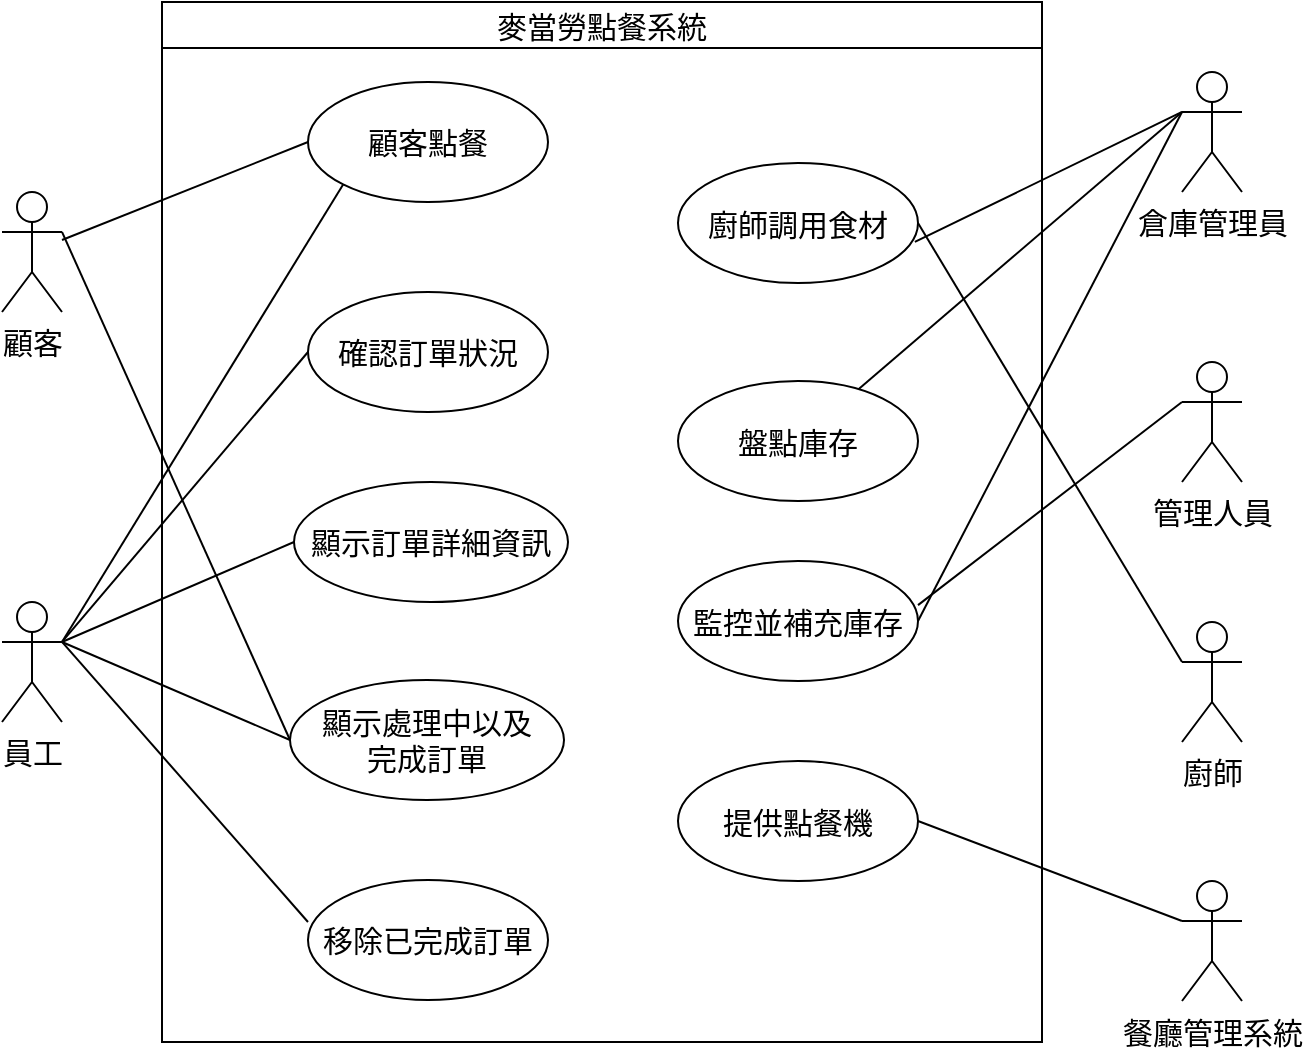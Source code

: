 <mxfile>
    <diagram id="BchvI7WIYb1rJNrYavdt" name="使用案例圖">
        <mxGraphModel dx="1002" dy="568" grid="1" gridSize="10" guides="1" tooltips="1" connect="1" arrows="1" fold="1" page="1" pageScale="1" pageWidth="827" pageHeight="1169" math="0" shadow="0">
            <root>
                <mxCell id="0"/>
                <mxCell id="1" parent="0"/>
                <mxCell id="S_wn4UYpw5f5jdBztWyt-140" value="&lt;span style=&quot;font-size: 15px;&quot;&gt;麥當勞點餐系統&lt;/span&gt;" style="swimlane;whiteSpace=wrap;html=1;labelBackgroundColor=none;fontStyle=0;fontSize=15;" parent="1" vertex="1">
                    <mxGeometry x="200" y="120" width="440" height="520" as="geometry"/>
                </mxCell>
                <mxCell id="S_wn4UYpw5f5jdBztWyt-142" value="顧客點餐" style="ellipse;whiteSpace=wrap;html=1;fontSize=15;" parent="S_wn4UYpw5f5jdBztWyt-140" vertex="1">
                    <mxGeometry x="73" y="40" width="120" height="60" as="geometry"/>
                </mxCell>
                <mxCell id="S_wn4UYpw5f5jdBztWyt-146" value="確認訂單狀況" style="ellipse;whiteSpace=wrap;html=1;fontSize=15;" parent="S_wn4UYpw5f5jdBztWyt-140" vertex="1">
                    <mxGeometry x="73" y="145" width="120" height="60" as="geometry"/>
                </mxCell>
                <mxCell id="S_wn4UYpw5f5jdBztWyt-143" value="顯示訂單詳細資訊" style="ellipse;whiteSpace=wrap;html=1;fontSize=15;" parent="S_wn4UYpw5f5jdBztWyt-140" vertex="1">
                    <mxGeometry x="66" y="240" width="137" height="60" as="geometry"/>
                </mxCell>
                <mxCell id="S_wn4UYpw5f5jdBztWyt-141" value="顯示處理中以及&lt;br style=&quot;font-size: 15px;&quot;&gt;完成訂單" style="ellipse;whiteSpace=wrap;html=1;fontSize=15;" parent="S_wn4UYpw5f5jdBztWyt-140" vertex="1">
                    <mxGeometry x="64" y="339" width="137" height="60" as="geometry"/>
                </mxCell>
                <mxCell id="S_wn4UYpw5f5jdBztWyt-144" value="移除已完成訂單" style="ellipse;whiteSpace=wrap;html=1;fontSize=15;" parent="S_wn4UYpw5f5jdBztWyt-140" vertex="1">
                    <mxGeometry x="73" y="439" width="120" height="60" as="geometry"/>
                </mxCell>
                <mxCell id="S_wn4UYpw5f5jdBztWyt-145" value="廚師調用食材" style="ellipse;whiteSpace=wrap;html=1;fontSize=15;" parent="S_wn4UYpw5f5jdBztWyt-140" vertex="1">
                    <mxGeometry x="258" y="80.5" width="120" height="60" as="geometry"/>
                </mxCell>
                <mxCell id="S_wn4UYpw5f5jdBztWyt-173" value="盤點庫存" style="ellipse;whiteSpace=wrap;html=1;fontSize=15;" parent="S_wn4UYpw5f5jdBztWyt-140" vertex="1">
                    <mxGeometry x="258" y="189.5" width="120" height="60" as="geometry"/>
                </mxCell>
                <mxCell id="S_wn4UYpw5f5jdBztWyt-175" value="提供點餐機" style="ellipse;whiteSpace=wrap;html=1;fontSize=15;" parent="S_wn4UYpw5f5jdBztWyt-140" vertex="1">
                    <mxGeometry x="258" y="379.5" width="120" height="60" as="geometry"/>
                </mxCell>
                <mxCell id="S_wn4UYpw5f5jdBztWyt-174" value="監控並補充庫存" style="ellipse;whiteSpace=wrap;html=1;fontSize=15;" parent="S_wn4UYpw5f5jdBztWyt-140" vertex="1">
                    <mxGeometry x="258" y="279.5" width="120" height="60" as="geometry"/>
                </mxCell>
                <mxCell id="S_wn4UYpw5f5jdBztWyt-150" value="顧客" style="shape=umlActor;verticalLabelPosition=bottom;verticalAlign=top;html=1;outlineConnect=0;fontSize=15;" parent="1" vertex="1">
                    <mxGeometry x="120" y="215" width="30" height="60" as="geometry"/>
                </mxCell>
                <mxCell id="S_wn4UYpw5f5jdBztWyt-149" value="員工" style="shape=umlActor;verticalLabelPosition=bottom;verticalAlign=top;html=1;outlineConnect=0;fontSize=15;" parent="1" vertex="1">
                    <mxGeometry x="120" y="420" width="30" height="60" as="geometry"/>
                </mxCell>
                <mxCell id="S_wn4UYpw5f5jdBztWyt-176" value="倉庫管理員" style="shape=umlActor;verticalLabelPosition=bottom;verticalAlign=top;html=1;outlineConnect=0;fontSize=15;" parent="1" vertex="1">
                    <mxGeometry x="710" y="155" width="30" height="60" as="geometry"/>
                </mxCell>
                <mxCell id="S_wn4UYpw5f5jdBztWyt-177" value="管理人員" style="shape=umlActor;verticalLabelPosition=bottom;verticalAlign=top;html=1;outlineConnect=0;fontSize=15;" parent="1" vertex="1">
                    <mxGeometry x="710" y="300" width="30" height="60" as="geometry"/>
                </mxCell>
                <mxCell id="S_wn4UYpw5f5jdBztWyt-178" value="餐廳管理系統" style="shape=umlActor;verticalLabelPosition=bottom;verticalAlign=top;html=1;outlineConnect=0;fontSize=15;" parent="1" vertex="1">
                    <mxGeometry x="710" y="559.5" width="30" height="60" as="geometry"/>
                </mxCell>
                <mxCell id="S_wn4UYpw5f5jdBztWyt-181" value="" style="endArrow=none;html=1;fontColor=#FFFFFF;entryX=0;entryY=0.5;entryDx=0;entryDy=0;fontSize=15;" parent="1" source="S_wn4UYpw5f5jdBztWyt-150" target="S_wn4UYpw5f5jdBztWyt-142" edge="1">
                    <mxGeometry width="50" height="50" relative="1" as="geometry">
                        <mxPoint x="220" y="250" as="sourcePoint"/>
                        <mxPoint x="440" y="350" as="targetPoint"/>
                    </mxGeometry>
                </mxCell>
                <mxCell id="S_wn4UYpw5f5jdBztWyt-182" value="" style="endArrow=none;html=1;fontColor=#FFFFFF;entryX=0;entryY=1;entryDx=0;entryDy=0;exitX=1;exitY=0.333;exitDx=0;exitDy=0;exitPerimeter=0;fontSize=15;" parent="1" source="S_wn4UYpw5f5jdBztWyt-149" target="S_wn4UYpw5f5jdBztWyt-142" edge="1">
                    <mxGeometry width="50" height="50" relative="1" as="geometry">
                        <mxPoint x="160" y="247.826" as="sourcePoint"/>
                        <mxPoint x="260" y="200" as="targetPoint"/>
                    </mxGeometry>
                </mxCell>
                <mxCell id="S_wn4UYpw5f5jdBztWyt-183" value="" style="endArrow=none;html=1;fontColor=#FFFFFF;entryX=0;entryY=0.5;entryDx=0;entryDy=0;exitX=1;exitY=0.333;exitDx=0;exitDy=0;exitPerimeter=0;fontSize=15;" parent="1" source="S_wn4UYpw5f5jdBztWyt-149" target="S_wn4UYpw5f5jdBztWyt-146" edge="1">
                    <mxGeometry width="50" height="50" relative="1" as="geometry">
                        <mxPoint x="170" y="257.826" as="sourcePoint"/>
                        <mxPoint x="270" y="210" as="targetPoint"/>
                    </mxGeometry>
                </mxCell>
                <mxCell id="S_wn4UYpw5f5jdBztWyt-184" value="" style="endArrow=none;html=1;fontColor=#FFFFFF;entryX=0;entryY=0.5;entryDx=0;entryDy=0;exitX=1;exitY=0.333;exitDx=0;exitDy=0;exitPerimeter=0;fontSize=15;" parent="1" source="S_wn4UYpw5f5jdBztWyt-149" target="S_wn4UYpw5f5jdBztWyt-143" edge="1">
                    <mxGeometry width="50" height="50" relative="1" as="geometry">
                        <mxPoint x="180" y="267.826" as="sourcePoint"/>
                        <mxPoint x="280" y="220" as="targetPoint"/>
                    </mxGeometry>
                </mxCell>
                <mxCell id="S_wn4UYpw5f5jdBztWyt-185" value="" style="endArrow=none;html=1;fontColor=#FFFFFF;entryX=0;entryY=0.5;entryDx=0;entryDy=0;exitX=1;exitY=0.333;exitDx=0;exitDy=0;exitPerimeter=0;fontSize=15;" parent="1" source="S_wn4UYpw5f5jdBztWyt-150" target="S_wn4UYpw5f5jdBztWyt-141" edge="1">
                    <mxGeometry width="50" height="50" relative="1" as="geometry">
                        <mxPoint x="190" y="277.826" as="sourcePoint"/>
                        <mxPoint x="290" y="230" as="targetPoint"/>
                    </mxGeometry>
                </mxCell>
                <mxCell id="S_wn4UYpw5f5jdBztWyt-186" value="" style="endArrow=none;html=1;fontColor=#FFFFFF;entryX=0;entryY=0.5;entryDx=0;entryDy=0;exitX=1;exitY=0.333;exitDx=0;exitDy=0;exitPerimeter=0;fontSize=15;" parent="1" source="S_wn4UYpw5f5jdBztWyt-149" target="S_wn4UYpw5f5jdBztWyt-141" edge="1">
                    <mxGeometry width="50" height="50" relative="1" as="geometry">
                        <mxPoint x="200" y="287.826" as="sourcePoint"/>
                        <mxPoint x="300" y="240" as="targetPoint"/>
                    </mxGeometry>
                </mxCell>
                <mxCell id="S_wn4UYpw5f5jdBztWyt-187" value="" style="endArrow=none;html=1;fontColor=#FFFFFF;entryX=0;entryY=0.35;entryDx=0;entryDy=0;entryPerimeter=0;exitX=1;exitY=0.333;exitDx=0;exitDy=0;exitPerimeter=0;fontSize=15;" parent="1" source="S_wn4UYpw5f5jdBztWyt-149" target="S_wn4UYpw5f5jdBztWyt-144" edge="1">
                    <mxGeometry width="50" height="50" relative="1" as="geometry">
                        <mxPoint x="210" y="297.826" as="sourcePoint"/>
                        <mxPoint x="310" y="250" as="targetPoint"/>
                    </mxGeometry>
                </mxCell>
                <mxCell id="S_wn4UYpw5f5jdBztWyt-188" value="" style="endArrow=none;html=1;fontColor=#FFFFFF;entryX=0;entryY=0.333;entryDx=0;entryDy=0;entryPerimeter=0;exitX=0.987;exitY=0.658;exitDx=0;exitDy=0;exitPerimeter=0;fontSize=15;" parent="1" source="S_wn4UYpw5f5jdBztWyt-145" target="S_wn4UYpw5f5jdBztWyt-176" edge="1">
                    <mxGeometry width="50" height="50" relative="1" as="geometry">
                        <mxPoint x="220" y="307.826" as="sourcePoint"/>
                        <mxPoint x="320" y="260" as="targetPoint"/>
                    </mxGeometry>
                </mxCell>
                <mxCell id="S_wn4UYpw5f5jdBztWyt-189" value="" style="endArrow=none;html=1;fontColor=#FFFFFF;entryX=0;entryY=0.333;entryDx=0;entryDy=0;entryPerimeter=0;fontSize=15;" parent="1" source="S_wn4UYpw5f5jdBztWyt-173" target="S_wn4UYpw5f5jdBztWyt-176" edge="1">
                    <mxGeometry width="50" height="50" relative="1" as="geometry">
                        <mxPoint x="230" y="317.826" as="sourcePoint"/>
                        <mxPoint x="330" y="270" as="targetPoint"/>
                    </mxGeometry>
                </mxCell>
                <mxCell id="S_wn4UYpw5f5jdBztWyt-190" value="" style="endArrow=none;html=1;fontColor=#FFFFFF;entryX=0;entryY=0.333;entryDx=0;entryDy=0;entryPerimeter=0;exitX=1;exitY=0.368;exitDx=0;exitDy=0;exitPerimeter=0;fontSize=15;" parent="1" source="S_wn4UYpw5f5jdBztWyt-174" target="S_wn4UYpw5f5jdBztWyt-177" edge="1">
                    <mxGeometry width="50" height="50" relative="1" as="geometry">
                        <mxPoint x="240" y="327.826" as="sourcePoint"/>
                        <mxPoint x="340" y="280" as="targetPoint"/>
                    </mxGeometry>
                </mxCell>
                <mxCell id="S_wn4UYpw5f5jdBztWyt-191" value="" style="endArrow=none;html=1;fontColor=#FFFFFF;entryX=0;entryY=0.333;entryDx=0;entryDy=0;entryPerimeter=0;exitX=1;exitY=0.5;exitDx=0;exitDy=0;fontSize=15;" parent="1" source="S_wn4UYpw5f5jdBztWyt-174" target="S_wn4UYpw5f5jdBztWyt-176" edge="1">
                    <mxGeometry width="50" height="50" relative="1" as="geometry">
                        <mxPoint x="250" y="337.826" as="sourcePoint"/>
                        <mxPoint x="350" y="290" as="targetPoint"/>
                    </mxGeometry>
                </mxCell>
                <mxCell id="S_wn4UYpw5f5jdBztWyt-192" value="" style="endArrow=none;html=1;fontColor=#FFFFFF;entryX=0;entryY=0.333;entryDx=0;entryDy=0;entryPerimeter=0;exitX=1;exitY=0.5;exitDx=0;exitDy=0;fontSize=15;" parent="1" source="S_wn4UYpw5f5jdBztWyt-175" target="S_wn4UYpw5f5jdBztWyt-178" edge="1">
                    <mxGeometry width="50" height="50" relative="1" as="geometry">
                        <mxPoint x="260" y="347.826" as="sourcePoint"/>
                        <mxPoint x="360" y="300" as="targetPoint"/>
                    </mxGeometry>
                </mxCell>
                <mxCell id="2" value="廚師" style="shape=umlActor;verticalLabelPosition=bottom;verticalAlign=top;html=1;outlineConnect=0;fontSize=15;" parent="1" vertex="1">
                    <mxGeometry x="710" y="430" width="30" height="60" as="geometry"/>
                </mxCell>
                <mxCell id="5" value="" style="endArrow=none;html=1;fontColor=#FFFFFF;entryX=0;entryY=0.333;entryDx=0;entryDy=0;entryPerimeter=0;exitX=1;exitY=0.5;exitDx=0;exitDy=0;fontSize=15;" parent="1" source="S_wn4UYpw5f5jdBztWyt-145" target="2" edge="1">
                    <mxGeometry width="50" height="50" relative="1" as="geometry">
                        <mxPoint x="586.44" y="249.98" as="sourcePoint"/>
                        <mxPoint x="720" y="185" as="targetPoint"/>
                    </mxGeometry>
                </mxCell>
            </root>
        </mxGraphModel>
    </diagram>
    <diagram name="類別圖" id="cuZ_j6QQlZmD7kymBJTa">
        <mxGraphModel dx="1002" dy="568" grid="1" gridSize="10" guides="1" tooltips="1" connect="1" arrows="1" fold="1" page="1" pageScale="1" pageWidth="827" pageHeight="1169" math="0" shadow="0">
            <root>
                <mxCell id="pL1ei81Gsojn89LSqrTY-0"/>
                <mxCell id="pL1ei81Gsojn89LSqrTY-1" parent="pL1ei81Gsojn89LSqrTY-0"/>
                <mxCell id="3JpUqOG7Nplbq_jFQn-n-55" style="edgeStyle=none;html=1;entryX=0.507;entryY=1;entryDx=0;entryDy=0;entryPerimeter=0;" parent="pL1ei81Gsojn89LSqrTY-1" source="3JpUqOG7Nplbq_jFQn-n-6" target="GlYjtdQM9a6Nm-vBLSu6-4" edge="1">
                    <mxGeometry relative="1" as="geometry">
                        <mxPoint x="98" y="313" as="targetPoint"/>
                    </mxGeometry>
                </mxCell>
                <mxCell id="GlYjtdQM9a6Nm-vBLSu6-0" value="1" style="edgeLabel;html=1;align=center;verticalAlign=middle;resizable=0;points=[];" parent="3JpUqOG7Nplbq_jFQn-n-55" vertex="1" connectable="0">
                    <mxGeometry x="-0.588" y="-2" relative="1" as="geometry">
                        <mxPoint x="5" y="9" as="offset"/>
                    </mxGeometry>
                </mxCell>
                <mxCell id="3JpUqOG7Nplbq_jFQn-n-6" value="員工" style="swimlane;fontStyle=0;childLayout=stackLayout;horizontal=1;startSize=26;fillColor=none;horizontalStack=0;resizeParent=1;resizeParentMax=0;resizeLast=0;collapsible=1;marginBottom=0;" parent="pL1ei81Gsojn89LSqrTY-1" vertex="1">
                    <mxGeometry x="27" y="435" width="140" height="104" as="geometry"/>
                </mxCell>
                <mxCell id="GlYjtdQM9a6Nm-vBLSu6-5" value="確認訂單狀態" style="text;strokeColor=none;fillColor=none;align=left;verticalAlign=top;spacingLeft=4;spacingRight=4;overflow=hidden;rotatable=0;points=[[0,0.5],[1,0.5]];portConstraint=eastwest;" parent="3JpUqOG7Nplbq_jFQn-n-6" vertex="1">
                    <mxGeometry y="26" width="140" height="26" as="geometry"/>
                </mxCell>
                <mxCell id="GlYjtdQM9a6Nm-vBLSu6-6" value="處理訂單" style="text;strokeColor=none;fillColor=none;align=left;verticalAlign=top;spacingLeft=4;spacingRight=4;overflow=hidden;rotatable=0;points=[[0,0.5],[1,0.5]];portConstraint=eastwest;" parent="3JpUqOG7Nplbq_jFQn-n-6" vertex="1">
                    <mxGeometry y="52" width="140" height="26" as="geometry"/>
                </mxCell>
                <mxCell id="3JpUqOG7Nplbq_jFQn-n-8" value="拿餐點給顧客" style="text;strokeColor=none;fillColor=none;align=left;verticalAlign=top;spacingLeft=4;spacingRight=4;overflow=hidden;rotatable=0;points=[[0,0.5],[1,0.5]];portConstraint=eastwest;" parent="3JpUqOG7Nplbq_jFQn-n-6" vertex="1">
                    <mxGeometry y="78" width="140" height="26" as="geometry"/>
                </mxCell>
                <mxCell id="3JpUqOG7Nplbq_jFQn-n-43" style="edgeStyle=none;html=1;entryX=-0.02;entryY=0.938;entryDx=0;entryDy=0;entryPerimeter=0;" parent="pL1ei81Gsojn89LSqrTY-1" edge="1">
                    <mxGeometry relative="1" as="geometry">
                        <mxPoint x="167" y="299.212" as="sourcePoint"/>
                        <mxPoint x="240.2" y="298.388" as="targetPoint"/>
                    </mxGeometry>
                </mxCell>
                <mxCell id="3JpUqOG7Nplbq_jFQn-n-10" value="顧客" style="swimlane;fontStyle=0;childLayout=stackLayout;horizontal=1;startSize=26;fillColor=none;horizontalStack=0;resizeParent=1;resizeParentMax=0;resizeLast=0;collapsible=1;marginBottom=0;" parent="pL1ei81Gsojn89LSqrTY-1" vertex="1">
                    <mxGeometry x="27" y="232" width="140" height="104" as="geometry"/>
                </mxCell>
                <mxCell id="3JpUqOG7Nplbq_jFQn-n-11" value="使用點餐機點餐" style="text;strokeColor=none;fillColor=none;align=left;verticalAlign=top;spacingLeft=4;spacingRight=4;overflow=hidden;rotatable=0;points=[[0,0.5],[1,0.5]];portConstraint=eastwest;" parent="3JpUqOG7Nplbq_jFQn-n-10" vertex="1">
                    <mxGeometry y="26" width="140" height="26" as="geometry"/>
                </mxCell>
                <mxCell id="3JpUqOG7Nplbq_jFQn-n-12" value="提出特殊要求" style="text;strokeColor=none;fillColor=none;align=left;verticalAlign=top;spacingLeft=4;spacingRight=4;overflow=hidden;rotatable=0;points=[[0,0.5],[1,0.5]];portConstraint=eastwest;" parent="3JpUqOG7Nplbq_jFQn-n-10" vertex="1">
                    <mxGeometry y="52" width="140" height="26" as="geometry"/>
                </mxCell>
                <mxCell id="GlYjtdQM9a6Nm-vBLSu6-4" value="領取餐點" style="text;strokeColor=none;fillColor=none;align=left;verticalAlign=top;spacingLeft=4;spacingRight=4;overflow=hidden;rotatable=0;points=[[0,0.5],[1,0.5]];portConstraint=eastwest;" parent="3JpUqOG7Nplbq_jFQn-n-10" vertex="1">
                    <mxGeometry y="78" width="140" height="26" as="geometry"/>
                </mxCell>
                <mxCell id="3JpUqOG7Nplbq_jFQn-n-49" style="edgeStyle=none;html=1;entryX=0.5;entryY=0;entryDx=0;entryDy=0;" parent="pL1ei81Gsojn89LSqrTY-1" source="3JpUqOG7Nplbq_jFQn-n-14" target="3JpUqOG7Nplbq_jFQn-n-24" edge="1">
                    <mxGeometry relative="1" as="geometry"/>
                </mxCell>
                <mxCell id="3JpUqOG7Nplbq_jFQn-n-51" style="edgeStyle=none;html=1;entryX=0;entryY=0.5;entryDx=0;entryDy=0;" parent="pL1ei81Gsojn89LSqrTY-1" source="3JpUqOG7Nplbq_jFQn-n-14" target="3JpUqOG7Nplbq_jFQn-n-35" edge="1">
                    <mxGeometry relative="1" as="geometry"/>
                </mxCell>
                <mxCell id="3JpUqOG7Nplbq_jFQn-n-14" value="訂單" style="swimlane;fontStyle=0;childLayout=stackLayout;horizontal=1;startSize=26;fillColor=none;horizontalStack=0;resizeParent=1;resizeParentMax=0;resizeLast=0;collapsible=1;marginBottom=0;" parent="pL1ei81Gsojn89LSqrTY-1" vertex="1">
                    <mxGeometry x="457" y="232" width="140" height="130" as="geometry"/>
                </mxCell>
                <mxCell id="3JpUqOG7Nplbq_jFQn-n-15" value="訂單編號" style="text;strokeColor=none;fillColor=none;align=left;verticalAlign=top;spacingLeft=4;spacingRight=4;overflow=hidden;rotatable=0;points=[[0,0.5],[1,0.5]];portConstraint=eastwest;" parent="3JpUqOG7Nplbq_jFQn-n-14" vertex="1">
                    <mxGeometry y="26" width="140" height="26" as="geometry"/>
                </mxCell>
                <mxCell id="3JpUqOG7Nplbq_jFQn-n-16" value="餐點項目" style="text;strokeColor=none;fillColor=none;align=left;verticalAlign=top;spacingLeft=4;spacingRight=4;overflow=hidden;rotatable=0;points=[[0,0.5],[1,0.5]];portConstraint=eastwest;" parent="3JpUqOG7Nplbq_jFQn-n-14" vertex="1">
                    <mxGeometry y="52" width="140" height="26" as="geometry"/>
                </mxCell>
                <mxCell id="3JpUqOG7Nplbq_jFQn-n-17" value="特殊要求" style="text;strokeColor=none;fillColor=none;align=left;verticalAlign=top;spacingLeft=4;spacingRight=4;overflow=hidden;rotatable=0;points=[[0,0.5],[1,0.5]];portConstraint=eastwest;" parent="3JpUqOG7Nplbq_jFQn-n-14" vertex="1">
                    <mxGeometry y="78" width="140" height="26" as="geometry"/>
                </mxCell>
                <mxCell id="3JpUqOG7Nplbq_jFQn-n-18" value="訂單狀態" style="text;strokeColor=none;fillColor=none;align=left;verticalAlign=top;spacingLeft=4;spacingRight=4;overflow=hidden;rotatable=0;points=[[0,0.5],[1,0.5]];portConstraint=eastwest;" parent="3JpUqOG7Nplbq_jFQn-n-14" vertex="1">
                    <mxGeometry y="104" width="140" height="26" as="geometry"/>
                </mxCell>
                <mxCell id="3JpUqOG7Nplbq_jFQn-n-47" style="edgeStyle=none;html=1;entryX=0;entryY=0.5;entryDx=0;entryDy=0;" parent="pL1ei81Gsojn89LSqrTY-1" source="3JpUqOG7Nplbq_jFQn-n-19" target="3JpUqOG7Nplbq_jFQn-n-16" edge="1">
                    <mxGeometry relative="1" as="geometry"/>
                </mxCell>
                <mxCell id="3JpUqOG7Nplbq_jFQn-n-19" value="點餐機" style="swimlane;fontStyle=0;childLayout=stackLayout;horizontal=1;startSize=26;fillColor=none;horizontalStack=0;resizeParent=1;resizeParentMax=0;resizeLast=0;collapsible=1;marginBottom=0;" parent="pL1ei81Gsojn89LSqrTY-1" vertex="1">
                    <mxGeometry x="243" y="232" width="140" height="130" as="geometry"/>
                </mxCell>
                <mxCell id="3JpUqOG7Nplbq_jFQn-n-20" value="選擇商品" style="text;strokeColor=none;fillColor=none;align=left;verticalAlign=top;spacingLeft=4;spacingRight=4;overflow=hidden;rotatable=0;points=[[0,0.5],[1,0.5]];portConstraint=eastwest;" parent="3JpUqOG7Nplbq_jFQn-n-19" vertex="1">
                    <mxGeometry y="26" width="140" height="26" as="geometry"/>
                </mxCell>
                <mxCell id="3JpUqOG7Nplbq_jFQn-n-21" value="調整細項" style="text;strokeColor=none;fillColor=none;align=left;verticalAlign=top;spacingLeft=4;spacingRight=4;overflow=hidden;rotatable=0;points=[[0,0.5],[1,0.5]];portConstraint=eastwest;" parent="3JpUqOG7Nplbq_jFQn-n-19" vertex="1">
                    <mxGeometry y="52" width="140" height="26" as="geometry"/>
                </mxCell>
                <mxCell id="3JpUqOG7Nplbq_jFQn-n-22" value="特殊要求" style="text;strokeColor=none;fillColor=none;align=left;verticalAlign=top;spacingLeft=4;spacingRight=4;overflow=hidden;rotatable=0;points=[[0,0.5],[1,0.5]];portConstraint=eastwest;" parent="3JpUqOG7Nplbq_jFQn-n-19" vertex="1">
                    <mxGeometry y="78" width="140" height="26" as="geometry"/>
                </mxCell>
                <mxCell id="3JpUqOG7Nplbq_jFQn-n-23" value="生成訂單" style="text;strokeColor=none;fillColor=none;align=left;verticalAlign=top;spacingLeft=4;spacingRight=4;overflow=hidden;rotatable=0;points=[[0,0.5],[1,0.5]];portConstraint=eastwest;" parent="3JpUqOG7Nplbq_jFQn-n-19" vertex="1">
                    <mxGeometry y="104" width="140" height="26" as="geometry"/>
                </mxCell>
                <mxCell id="3JpUqOG7Nplbq_jFQn-n-54" style="edgeStyle=none;html=1;entryX=0.421;entryY=1.108;entryDx=0;entryDy=0;entryPerimeter=0;" parent="pL1ei81Gsojn89LSqrTY-1" edge="1">
                    <mxGeometry relative="1" as="geometry">
                        <Array as="points">
                            <mxPoint x="86" y="580"/>
                        </Array>
                        <mxPoint x="457" y="579.159" as="sourcePoint"/>
                        <mxPoint x="85.94" y="541.808" as="targetPoint"/>
                    </mxGeometry>
                </mxCell>
                <mxCell id="3JpUqOG7Nplbq_jFQn-n-24" value="螢幕畫面" style="swimlane;fontStyle=0;childLayout=stackLayout;horizontal=1;startSize=26;fillColor=none;horizontalStack=0;resizeParent=1;resizeParentMax=0;resizeLast=0;collapsible=1;marginBottom=0;" parent="pL1ei81Gsojn89LSqrTY-1" vertex="1">
                    <mxGeometry x="457" y="514" width="140" height="78" as="geometry"/>
                </mxCell>
                <mxCell id="3JpUqOG7Nplbq_jFQn-n-25" value="顯示訂單" style="text;strokeColor=none;fillColor=none;align=left;verticalAlign=top;spacingLeft=4;spacingRight=4;overflow=hidden;rotatable=0;points=[[0,0.5],[1,0.5]];portConstraint=eastwest;" parent="3JpUqOG7Nplbq_jFQn-n-24" vertex="1">
                    <mxGeometry y="26" width="140" height="26" as="geometry"/>
                </mxCell>
                <mxCell id="3JpUqOG7Nplbq_jFQn-n-26" value="訂單狀態" style="text;strokeColor=none;fillColor=none;align=left;verticalAlign=top;spacingLeft=4;spacingRight=4;overflow=hidden;rotatable=0;points=[[0,0.5],[1,0.5]];portConstraint=eastwest;" parent="3JpUqOG7Nplbq_jFQn-n-24" vertex="1">
                    <mxGeometry y="52" width="140" height="26" as="geometry"/>
                </mxCell>
                <mxCell id="3JpUqOG7Nplbq_jFQn-n-29" value="庫存" style="swimlane;fontStyle=0;childLayout=stackLayout;horizontal=1;startSize=26;fillColor=none;horizontalStack=0;resizeParent=1;resizeParentMax=0;resizeLast=0;collapsible=1;marginBottom=0;" parent="pL1ei81Gsojn89LSqrTY-1" vertex="1">
                    <mxGeometry x="663" y="520" width="143" height="78" as="geometry"/>
                </mxCell>
                <mxCell id="3JpUqOG7Nplbq_jFQn-n-31" value="確保庫存供應" style="text;strokeColor=none;fillColor=none;align=left;verticalAlign=top;spacingLeft=4;spacingRight=4;overflow=hidden;rotatable=0;points=[[0,0.5],[1,0.5]];portConstraint=eastwest;" parent="3JpUqOG7Nplbq_jFQn-n-29" vertex="1">
                    <mxGeometry y="26" width="143" height="26" as="geometry"/>
                </mxCell>
                <mxCell id="3JpUqOG7Nplbq_jFQn-n-30" value="原物料庫存" style="text;strokeColor=none;fillColor=none;align=left;verticalAlign=top;spacingLeft=4;spacingRight=4;overflow=hidden;rotatable=0;points=[[0,0.5],[1,0.5]];portConstraint=eastwest;" parent="3JpUqOG7Nplbq_jFQn-n-29" vertex="1">
                    <mxGeometry y="52" width="143" height="26" as="geometry"/>
                </mxCell>
                <mxCell id="3JpUqOG7Nplbq_jFQn-n-50" style="edgeStyle=none;html=1;entryX=0.5;entryY=0;entryDx=0;entryDy=0;" parent="pL1ei81Gsojn89LSqrTY-1" source="3JpUqOG7Nplbq_jFQn-n-33" target="3JpUqOG7Nplbq_jFQn-n-37" edge="1">
                    <mxGeometry relative="1" as="geometry"/>
                </mxCell>
                <mxCell id="3JpUqOG7Nplbq_jFQn-n-33" value="廚師" style="swimlane;fontStyle=0;childLayout=stackLayout;horizontal=1;startSize=26;fillColor=none;horizontalStack=0;resizeParent=1;resizeParentMax=0;resizeLast=0;collapsible=1;marginBottom=0;" parent="pL1ei81Gsojn89LSqrTY-1" vertex="1">
                    <mxGeometry x="663" y="232" width="140" height="78" as="geometry"/>
                </mxCell>
                <mxCell id="3JpUqOG7Nplbq_jFQn-n-34" value="負責製作餐點" style="text;strokeColor=none;fillColor=none;align=left;verticalAlign=top;spacingLeft=4;spacingRight=4;overflow=hidden;rotatable=0;points=[[0,0.5],[1,0.5]];portConstraint=eastwest;" parent="3JpUqOG7Nplbq_jFQn-n-33" vertex="1">
                    <mxGeometry y="26" width="140" height="26" as="geometry"/>
                </mxCell>
                <mxCell id="3JpUqOG7Nplbq_jFQn-n-35" value="與倉庫管理人員合作" style="text;strokeColor=none;fillColor=none;align=left;verticalAlign=top;spacingLeft=4;spacingRight=4;overflow=hidden;rotatable=0;points=[[0,0.5],[1,0.5]];portConstraint=eastwest;" parent="3JpUqOG7Nplbq_jFQn-n-33" vertex="1">
                    <mxGeometry y="52" width="140" height="26" as="geometry"/>
                </mxCell>
                <mxCell id="3JpUqOG7Nplbq_jFQn-n-52" style="edgeStyle=none;html=1;entryX=0.5;entryY=0;entryDx=0;entryDy=0;" parent="pL1ei81Gsojn89LSqrTY-1" source="3JpUqOG7Nplbq_jFQn-n-37" target="3JpUqOG7Nplbq_jFQn-n-29" edge="1">
                    <mxGeometry relative="1" as="geometry"/>
                </mxCell>
                <mxCell id="3JpUqOG7Nplbq_jFQn-n-37" value="倉庫管理人員" style="swimlane;fontStyle=0;childLayout=stackLayout;horizontal=1;startSize=26;fillColor=none;horizontalStack=0;resizeParent=1;resizeParentMax=0;resizeLast=0;collapsible=1;marginBottom=0;" parent="pL1ei81Gsojn89LSqrTY-1" vertex="1">
                    <mxGeometry x="663" y="367" width="140" height="78" as="geometry"/>
                </mxCell>
                <mxCell id="3JpUqOG7Nplbq_jFQn-n-38" value="負責管理倉庫" style="text;strokeColor=none;fillColor=none;align=left;verticalAlign=top;spacingLeft=4;spacingRight=4;overflow=hidden;rotatable=0;points=[[0,0.5],[1,0.5]];portConstraint=eastwest;" parent="3JpUqOG7Nplbq_jFQn-n-37" vertex="1">
                    <mxGeometry y="26" width="140" height="26" as="geometry"/>
                </mxCell>
                <mxCell id="3JpUqOG7Nplbq_jFQn-n-39" value="監控庫存量" style="text;strokeColor=none;fillColor=none;align=left;verticalAlign=top;spacingLeft=4;spacingRight=4;overflow=hidden;rotatable=0;points=[[0,0.5],[1,0.5]];portConstraint=eastwest;" parent="3JpUqOG7Nplbq_jFQn-n-37" vertex="1">
                    <mxGeometry y="52" width="140" height="26" as="geometry"/>
                </mxCell>
                <mxCell id="3JpUqOG7Nplbq_jFQn-n-56" value="1" style="text;html=1;align=center;verticalAlign=middle;resizable=0;points=[];autosize=1;strokeColor=none;fillColor=none;" parent="pL1ei81Gsojn89LSqrTY-1" vertex="1">
                    <mxGeometry x="162" y="276" width="30" height="30" as="geometry"/>
                </mxCell>
                <mxCell id="3JpUqOG7Nplbq_jFQn-n-57" value="1" style="text;html=1;align=center;verticalAlign=middle;resizable=0;points=[];autosize=1;strokeColor=none;fillColor=none;" parent="pL1ei81Gsojn89LSqrTY-1" vertex="1">
                    <mxGeometry x="209" y="276" width="30" height="30" as="geometry"/>
                </mxCell>
                <mxCell id="3JpUqOG7Nplbq_jFQn-n-59" value="1" style="text;html=1;align=center;verticalAlign=middle;resizable=0;points=[];autosize=1;strokeColor=none;fillColor=none;" parent="pL1ei81Gsojn89LSqrTY-1" vertex="1">
                    <mxGeometry x="374" y="275" width="30" height="30" as="geometry"/>
                </mxCell>
                <mxCell id="3JpUqOG7Nplbq_jFQn-n-60" value="1...*" style="text;html=1;align=center;verticalAlign=middle;resizable=0;points=[];autosize=1;strokeColor=none;fillColor=none;" parent="pL1ei81Gsojn89LSqrTY-1" vertex="1">
                    <mxGeometry x="420" y="274" width="40" height="30" as="geometry"/>
                </mxCell>
                <mxCell id="3JpUqOG7Nplbq_jFQn-n-61" value="1...*" style="text;html=1;align=center;verticalAlign=middle;resizable=0;points=[];autosize=1;strokeColor=none;fillColor=none;" parent="pL1ei81Gsojn89LSqrTY-1" vertex="1">
                    <mxGeometry x="591" y="273" width="40" height="30" as="geometry"/>
                </mxCell>
                <mxCell id="3JpUqOG7Nplbq_jFQn-n-62" value="1" style="text;html=1;align=center;verticalAlign=middle;resizable=0;points=[];autosize=1;strokeColor=none;fillColor=none;" parent="pL1ei81Gsojn89LSqrTY-1" vertex="1">
                    <mxGeometry x="635" y="273" width="30" height="30" as="geometry"/>
                </mxCell>
                <mxCell id="3JpUqOG7Nplbq_jFQn-n-63" value="1" style="text;html=1;align=center;verticalAlign=middle;resizable=0;points=[];autosize=1;strokeColor=none;fillColor=none;" parent="pL1ei81Gsojn89LSqrTY-1" vertex="1">
                    <mxGeometry x="710" y="305" width="30" height="30" as="geometry"/>
                </mxCell>
                <mxCell id="3JpUqOG7Nplbq_jFQn-n-64" value="1" style="text;html=1;align=center;verticalAlign=middle;resizable=0;points=[];autosize=1;strokeColor=none;fillColor=none;" parent="pL1ei81Gsojn89LSqrTY-1" vertex="1">
                    <mxGeometry x="711" y="336" width="30" height="30" as="geometry"/>
                </mxCell>
                <mxCell id="3JpUqOG7Nplbq_jFQn-n-65" value="1" style="text;html=1;align=center;verticalAlign=middle;resizable=0;points=[];autosize=1;strokeColor=none;fillColor=none;" parent="pL1ei81Gsojn89LSqrTY-1" vertex="1">
                    <mxGeometry x="711" y="440" width="30" height="30" as="geometry"/>
                </mxCell>
                <mxCell id="3JpUqOG7Nplbq_jFQn-n-66" value="0...*" style="text;html=1;align=center;verticalAlign=middle;resizable=0;points=[];autosize=1;strokeColor=none;fillColor=none;rotation=-90;" parent="pL1ei81Gsojn89LSqrTY-1" vertex="1">
                    <mxGeometry x="702" y="486" width="40" height="30" as="geometry"/>
                </mxCell>
                <mxCell id="3JpUqOG7Nplbq_jFQn-n-67" value="1...*" style="text;html=1;align=center;verticalAlign=middle;resizable=0;points=[];autosize=1;strokeColor=none;fillColor=none;rotation=-90;" parent="pL1ei81Gsojn89LSqrTY-1" vertex="1">
                    <mxGeometry x="495" y="367" width="40" height="30" as="geometry"/>
                </mxCell>
                <mxCell id="3JpUqOG7Nplbq_jFQn-n-68" value="1...*" style="text;html=1;align=center;verticalAlign=middle;resizable=0;points=[];autosize=1;strokeColor=none;fillColor=none;rotation=-90;" parent="pL1ei81Gsojn89LSqrTY-1" vertex="1">
                    <mxGeometry x="495" y="470" width="40" height="30" as="geometry"/>
                </mxCell>
                <mxCell id="3JpUqOG7Nplbq_jFQn-n-69" value="1" style="text;html=1;align=center;verticalAlign=middle;resizable=0;points=[];autosize=1;strokeColor=none;fillColor=none;" parent="pL1ei81Gsojn89LSqrTY-1" vertex="1">
                    <mxGeometry x="83.5" y="537" width="30" height="30" as="geometry"/>
                </mxCell>
                <mxCell id="3JpUqOG7Nplbq_jFQn-n-72" value="1" style="text;html=1;align=center;verticalAlign=middle;resizable=0;points=[];autosize=1;strokeColor=none;fillColor=none;" parent="pL1ei81Gsojn89LSqrTY-1" vertex="1">
                    <mxGeometry x="429" y="553" width="30" height="30" as="geometry"/>
                </mxCell>
                <mxCell id="GlYjtdQM9a6Nm-vBLSu6-1" value="1..*" style="edgeLabel;html=1;align=center;verticalAlign=middle;resizable=0;points=[];rotation=90;" parent="pL1ei81Gsojn89LSqrTY-1" vertex="1" connectable="0">
                    <mxGeometry x="111.503" y="350.996" as="geometry">
                        <mxPoint x="-2" y="2" as="offset"/>
                    </mxGeometry>
                </mxCell>
                <mxCell id="GlYjtdQM9a6Nm-vBLSu6-7" value="點餐" style="text;html=1;align=center;verticalAlign=middle;resizable=0;points=[];autosize=1;strokeColor=none;fillColor=none;" parent="pL1ei81Gsojn89LSqrTY-1" vertex="1">
                    <mxGeometry x="175" y="292" width="50" height="30" as="geometry"/>
                </mxCell>
                <mxCell id="GlYjtdQM9a6Nm-vBLSu6-8" value="製作" style="text;html=1;align=center;verticalAlign=middle;resizable=0;points=[];autosize=1;strokeColor=none;fillColor=none;" parent="pL1ei81Gsojn89LSqrTY-1" vertex="1">
                    <mxGeometry x="600" y="294" width="50" height="30" as="geometry"/>
                </mxCell>
                <mxCell id="GlYjtdQM9a6Nm-vBLSu6-9" value="匯出" style="text;html=1;align=center;verticalAlign=middle;resizable=0;points=[];autosize=1;strokeColor=none;fillColor=none;" parent="pL1ei81Gsojn89LSqrTY-1" vertex="1">
                    <mxGeometry x="392" y="291" width="50" height="30" as="geometry"/>
                </mxCell>
                <mxCell id="GlYjtdQM9a6Nm-vBLSu6-10" value="顯示" style="text;html=1;align=center;verticalAlign=middle;resizable=0;points=[];autosize=1;strokeColor=none;fillColor=none;" parent="pL1ei81Gsojn89LSqrTY-1" vertex="1">
                    <mxGeometry x="485" y="420" width="50" height="30" as="geometry"/>
                </mxCell>
                <mxCell id="GlYjtdQM9a6Nm-vBLSu6-11" value="供餐" style="text;html=1;align=center;verticalAlign=middle;resizable=0;points=[];autosize=1;strokeColor=none;fillColor=none;" parent="pL1ei81Gsojn89LSqrTY-1" vertex="1">
                    <mxGeometry x="95" y="375" width="50" height="30" as="geometry"/>
                </mxCell>
                <mxCell id="GlYjtdQM9a6Nm-vBLSu6-12" value="管理" style="text;html=1;align=center;verticalAlign=middle;resizable=0;points=[];autosize=1;strokeColor=none;fillColor=none;" parent="pL1ei81Gsojn89LSqrTY-1" vertex="1">
                    <mxGeometry x="683" y="325" width="50" height="30" as="geometry"/>
                </mxCell>
                <mxCell id="GlYjtdQM9a6Nm-vBLSu6-13" value="包含" style="text;html=1;align=center;verticalAlign=middle;resizable=0;points=[];autosize=1;strokeColor=none;fillColor=none;" parent="pL1ei81Gsojn89LSqrTY-1" vertex="1">
                    <mxGeometry x="681" y="466" width="50" height="30" as="geometry"/>
                </mxCell>
                <mxCell id="GlYjtdQM9a6Nm-vBLSu6-14" value="提供資訊" style="text;html=1;align=center;verticalAlign=middle;resizable=0;points=[];autosize=1;strokeColor=none;fillColor=none;" parent="pL1ei81Gsojn89LSqrTY-1" vertex="1">
                    <mxGeometry x="245" y="555" width="70" height="30" as="geometry"/>
                </mxCell>
            </root>
        </mxGraphModel>
    </diagram>
</mxfile>